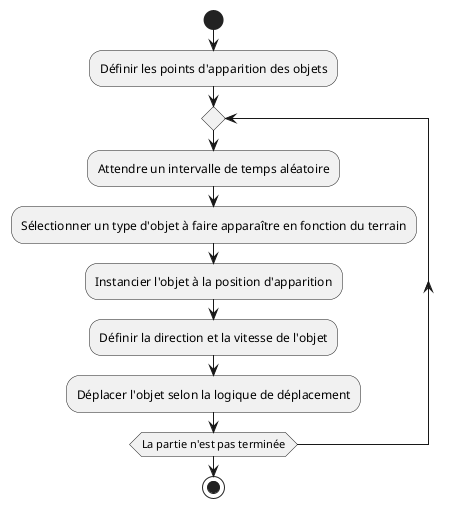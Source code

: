 @startuml generationActivity
start
:Définir les points d'apparition des objets;
repeat
  :Attendre un intervalle de temps aléatoire;
  :Sélectionner un type d'objet à faire apparaître en fonction du terrain;
  :Instancier l'objet à la position d'apparition;
  :Définir la direction et la vitesse de l'objet;
  :Déplacer l'objet selon la logique de déplacement;
repeat while (La partie n'est pas terminée)
stop
@enduml
